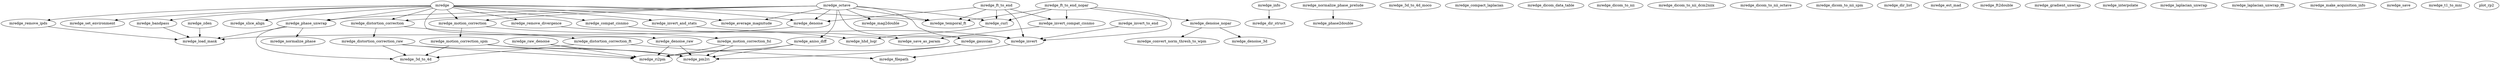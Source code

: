 /* Created by mdot for Matlab */
digraph m2html {
  mredge -> mredge_average_magnitude;
  mredge -> mredge_bandpass;
  mredge -> mredge_compat_cisnmo;
  mredge -> mredge_denoise;
  mredge -> mredge_denoise_raw;
  mredge -> mredge_distortion_correction;
  mredge -> mredge_invert_and_stats;
  mredge -> mredge_motion_correction;
  mredge -> mredge_phase_unwrap;
  mredge -> mredge_remove_divergence;
  mredge -> mredge_remove_ipds;
  mredge -> mredge_set_environment;
  mredge -> mredge_slice_align;
  mredge -> mredge_temporal_ft;
  mredge_aniso_diff -> mredge_pm2ri;
  mredge_aniso_diff -> mredge_ri2pm;
  mredge_bandpass -> mredge_load_mask;
  mredge_compat_cisnmo -> mredge_save_as_param;
  mredge_curl -> mredge_hhd_lsqr;
  mredge_denoise -> mredge_load_mask;
  mredge_denoise_nopar -> mredge_convert_norm_thresh_to_wpm;
  mredge_denoise_nopar -> mredge_denoise_3d;
  mredge_denoise_raw -> mredge_pm2ri;
  mredge_denoise_raw -> mredge_ri2pm;
  mredge_distortion_correction -> mredge_distortion_correction_ft;
  mredge_distortion_correction -> mredge_distortion_correction_raw;
  mredge_distortion_correction_ft -> mredge_3d_to_4d;
  mredge_distortion_correction_ft -> mredge_filepath;
  mredge_distortion_correction_raw -> mredge_3d_to_4d;
  mredge_distortion_correction_raw -> mredge_pm2ri;
  mredge_distortion_correction_raw -> mredge_ri2pm;
  mredge_ft_to_end -> mredge_curl;
  mredge_ft_to_end -> mredge_denoise;
  mredge_ft_to_end -> mredge_invert;
  mredge_ft_to_end -> mredge_invert_compat_cisnmo;
  mredge_ft_to_end -> mredge_temporal_ft;
  mredge_ft_to_end_nopar -> mredge_curl;
  mredge_ft_to_end_nopar -> mredge_denoise_nopar;
  mredge_ft_to_end_nopar -> mredge_invert;
  mredge_ft_to_end_nopar -> mredge_invert_compat_cisnmo;
  mredge_ft_to_end_nopar -> mredge_temporal_ft;
  mredge_gaussian -> mredge_pm2ri;
  mredge_gaussian -> mredge_ri2pm;
  mredge_info -> mredge_dir_struct;
  mredge_invert -> mredge_filepath;
  mredge_invert_and_stats -> mredge_invert;
  mredge_invert_compat_cisnmo -> mredge_save_as_param;
  mredge_invert_to_end -> mredge_invert;
  mredge_motion_correction -> mredge_motion_correction_fsl;
  mredge_motion_correction -> mredge_motion_correction_spm;
  mredge_motion_correction_fsl -> mredge_pm2ri;
  mredge_motion_correction_fsl -> mredge_ri2pm;
  mredge_motion_correction_spm -> mredge_3d_to_4d;
  mredge_motion_correction_spm -> mredge_pm2ri;
  mredge_motion_correction_spm -> mredge_ri2pm;
  mredge_normalize_phase_prelude -> mredge_phase2double;
  mredge_octave -> mredge_aniso_diff;
  mredge_octave -> mredge_average_magnitude;
  mredge_octave -> mredge_curl;
  mredge_octave -> mredge_denoise;
  mredge_octave -> mredge_distortion_correction;
  mredge_octave -> mredge_gaussian;
  mredge_octave -> mredge_invert;
  mredge_octave -> mredge_mag2double;
  mredge_octave -> mredge_motion_correction;
  mredge_octave -> mredge_phase_unwrap;
  mredge_octave -> mredge_temporal_ft;
  mredge_phase_unwrap -> mredge_3d_to_4d;
  mredge_phase_unwrap -> mredge_load_mask;
  mredge_phase_unwrap -> mredge_normalize_phase;
  mredge_raw_denoise -> mredge_pm2ri;
  mredge_raw_denoise -> mredge_ri2pm;
  mredge_remove_divergence -> mredge_hhd_lsqr;
  mredge_remove_ipds -> mredge_load_mask;
  mredge_zden -> mredge_load_mask;

  mredge [URL="mredge.html"];
  mredge_3d_to_4d [URL="mredge_3d_to_4d.html"];
  mredge_3d_to_4d_moco [URL="mredge_3d_to_4d_moco.html"];
  mredge_aniso_diff [URL="mredge_aniso_diff.html"];
  mredge_average_magnitude [URL="mredge_average_magnitude.html"];
  mredge_bandpass [URL="mredge_bandpass.html"];
  mredge_compact_laplacian [URL="mredge_compact_laplacian.html"];
  mredge_compat_cisnmo [URL="mredge_compat_cisnmo.html"];
  mredge_convert_norm_thresh_to_wpm [URL="mredge_convert_norm_thresh_to_wpm.html"];
  mredge_curl [URL="mredge_curl.html"];
  mredge_denoise [URL="mredge_denoise.html"];
  mredge_denoise_3d [URL="mredge_denoise_3d.html"];
  mredge_denoise_nopar [URL="mredge_denoise_nopar.html"];
  mredge_denoise_raw [URL="mredge_denoise_raw.html"];
  mredge_dicom_data_table [URL="mredge_dicom_data_table.html"];
  mredge_dicom_to_nii [URL="mredge_dicom_to_nii.html"];
  mredge_dicom_to_nii_dcm2niix [URL="mredge_dicom_to_nii_dcm2niix.html"];
  mredge_dicom_to_nii_octave [URL="mredge_dicom_to_nii_octave.html"];
  mredge_dicom_to_nii_spm [URL="mredge_dicom_to_nii_spm.html"];
  mredge_dir_list [URL="mredge_dir_list.html"];
  mredge_dir_struct [URL="mredge_dir_struct.html"];
  mredge_distortion_correction [URL="mredge_distortion_correction.html"];
  mredge_distortion_correction_ft [URL="mredge_distortion_correction_ft.html"];
  mredge_distortion_correction_raw [URL="mredge_distortion_correction_raw.html"];
  mredge_est_mad [URL="mredge_est_mad.html"];
  mredge_filepath [URL="mredge_filepath.html"];
  mredge_ft2double [URL="mredge_ft2double.html"];
  mredge_ft_to_end [URL="mredge_ft_to_end.html"];
  mredge_ft_to_end_nopar [URL="mredge_ft_to_end_nopar.html"];
  mredge_gaussian [URL="mredge_gaussian.html"];
  mredge_gradient_unwrap [URL="mredge_gradient_unwrap.html"];
  mredge_hhd_lsqr [URL="mredge_hhd_lsqr.html"];
  mredge_info [URL="mredge_info.html"];
  mredge_interpolate [URL="mredge_interpolate.html"];
  mredge_invert [URL="mredge_invert.html"];
  mredge_invert_and_stats [URL="mredge_invert_and_stats.html"];
  mredge_invert_compat_cisnmo [URL="mredge_invert_compat_cisnmo.html"];
  mredge_invert_to_end [URL="mredge_invert_to_end.html"];
  mredge_laplacian_unwrap [URL="mredge_laplacian_unwrap.html"];
  mredge_laplacian_unwrap_fft [URL="mredge_laplacian_unwrap_fft.html"];
  mredge_load_mask [URL="mredge_load_mask.html"];
  mredge_mag2double [URL="mredge_mag2double.html"];
  mredge_make_acquisition_info [URL="mredge_make_acquisition_info.html"];
  mredge_motion_correction [URL="mredge_motion_correction.html"];
  mredge_motion_correction_fsl [URL="mredge_motion_correction_fsl.html"];
  mredge_motion_correction_spm [URL="mredge_motion_correction_spm.html"];
  mredge_normalize_phase [URL="mredge_normalize_phase.html"];
  mredge_normalize_phase_prelude [URL="mredge_normalize_phase_prelude.html"];
  mredge_octave [URL="mredge_octave.html"];
  mredge_phase2double [URL="mredge_phase2double.html"];
  mredge_phase_unwrap [URL="mredge_phase_unwrap.html"];
  mredge_pm2ri [URL="mredge_pm2ri.html"];
  mredge_raw_denoise [URL="mredge_raw_denoise.html"];
  mredge_remove_divergence [URL="mredge_remove_divergence.html"];
  mredge_remove_ipds [URL="mredge_remove_ipds.html"];
  mredge_ri2pm [URL="mredge_ri2pm.html"];
  mredge_save [URL="mredge_save.html"];
  mredge_save_as_param [URL="mredge_save_as_param.html"];
  mredge_set_environment [URL="mredge_set_environment.html"];
  mredge_slice_align [URL="mredge_slice_align.html"];
  mredge_t1_to_mni [URL="mredge_t1_to_mni.html"];
  mredge_temporal_ft [URL="mredge_temporal_ft.html"];
  mredge_zden [URL="mredge_zden.html"];
  plot_rp2 [URL="plot_rp2.html"];
}